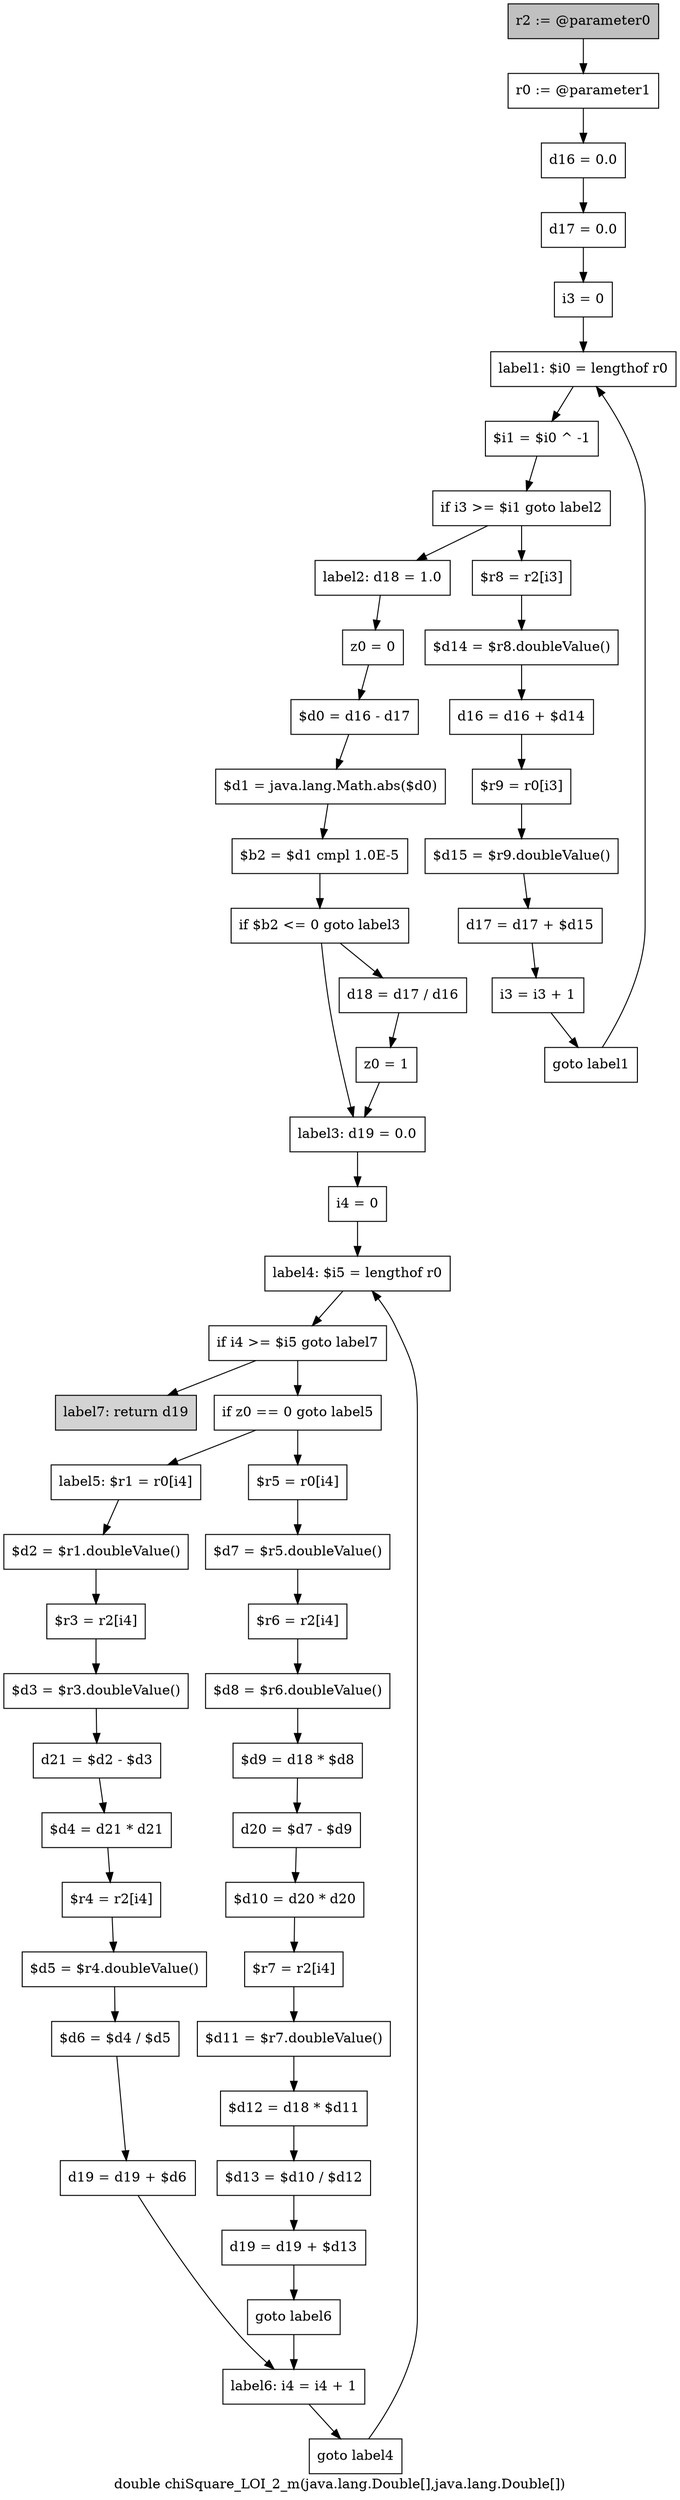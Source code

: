 digraph "double chiSquare_LOI_2_m(java.lang.Double[],java.lang.Double[])" {
    label="double chiSquare_LOI_2_m(java.lang.Double[],java.lang.Double[])";
    node [shape=box];
    "0" [style=filled,fillcolor=gray,label="r2 := @parameter0",];
    "1" [label="r0 := @parameter1",];
    "0"->"1";
    "2" [label="d16 = 0.0",];
    "1"->"2";
    "3" [label="d17 = 0.0",];
    "2"->"3";
    "4" [label="i3 = 0",];
    "3"->"4";
    "5" [label="label1: $i0 = lengthof r0",];
    "4"->"5";
    "6" [label="$i1 = $i0 ^ -1",];
    "5"->"6";
    "7" [label="if i3 >= $i1 goto label2",];
    "6"->"7";
    "8" [label="$r8 = r2[i3]",];
    "7"->"8";
    "16" [label="label2: d18 = 1.0",];
    "7"->"16";
    "9" [label="$d14 = $r8.doubleValue()",];
    "8"->"9";
    "10" [label="d16 = d16 + $d14",];
    "9"->"10";
    "11" [label="$r9 = r0[i3]",];
    "10"->"11";
    "12" [label="$d15 = $r9.doubleValue()",];
    "11"->"12";
    "13" [label="d17 = d17 + $d15",];
    "12"->"13";
    "14" [label="i3 = i3 + 1",];
    "13"->"14";
    "15" [label="goto label1",];
    "14"->"15";
    "15"->"5";
    "17" [label="z0 = 0",];
    "16"->"17";
    "18" [label="$d0 = d16 - d17",];
    "17"->"18";
    "19" [label="$d1 = java.lang.Math.abs($d0)",];
    "18"->"19";
    "20" [label="$b2 = $d1 cmpl 1.0E-5",];
    "19"->"20";
    "21" [label="if $b2 <= 0 goto label3",];
    "20"->"21";
    "22" [label="d18 = d17 / d16",];
    "21"->"22";
    "24" [label="label3: d19 = 0.0",];
    "21"->"24";
    "23" [label="z0 = 1",];
    "22"->"23";
    "23"->"24";
    "25" [label="i4 = 0",];
    "24"->"25";
    "26" [label="label4: $i5 = lengthof r0",];
    "25"->"26";
    "27" [label="if i4 >= $i5 goto label7",];
    "26"->"27";
    "28" [label="if z0 == 0 goto label5",];
    "27"->"28";
    "54" [style=filled,fillcolor=lightgray,label="label7: return d19",];
    "27"->"54";
    "29" [label="$r5 = r0[i4]",];
    "28"->"29";
    "42" [label="label5: $r1 = r0[i4]",];
    "28"->"42";
    "30" [label="$d7 = $r5.doubleValue()",];
    "29"->"30";
    "31" [label="$r6 = r2[i4]",];
    "30"->"31";
    "32" [label="$d8 = $r6.doubleValue()",];
    "31"->"32";
    "33" [label="$d9 = d18 * $d8",];
    "32"->"33";
    "34" [label="d20 = $d7 - $d9",];
    "33"->"34";
    "35" [label="$d10 = d20 * d20",];
    "34"->"35";
    "36" [label="$r7 = r2[i4]",];
    "35"->"36";
    "37" [label="$d11 = $r7.doubleValue()",];
    "36"->"37";
    "38" [label="$d12 = d18 * $d11",];
    "37"->"38";
    "39" [label="$d13 = $d10 / $d12",];
    "38"->"39";
    "40" [label="d19 = d19 + $d13",];
    "39"->"40";
    "41" [label="goto label6",];
    "40"->"41";
    "52" [label="label6: i4 = i4 + 1",];
    "41"->"52";
    "43" [label="$d2 = $r1.doubleValue()",];
    "42"->"43";
    "44" [label="$r3 = r2[i4]",];
    "43"->"44";
    "45" [label="$d3 = $r3.doubleValue()",];
    "44"->"45";
    "46" [label="d21 = $d2 - $d3",];
    "45"->"46";
    "47" [label="$d4 = d21 * d21",];
    "46"->"47";
    "48" [label="$r4 = r2[i4]",];
    "47"->"48";
    "49" [label="$d5 = $r4.doubleValue()",];
    "48"->"49";
    "50" [label="$d6 = $d4 / $d5",];
    "49"->"50";
    "51" [label="d19 = d19 + $d6",];
    "50"->"51";
    "51"->"52";
    "53" [label="goto label4",];
    "52"->"53";
    "53"->"26";
}
